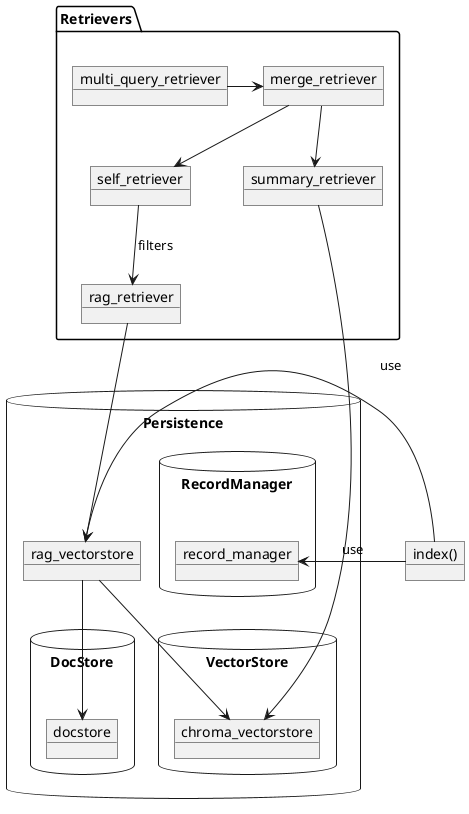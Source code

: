 #%% raw
%%plantuml

@startuml


database "Persistence" {
    object rag_vectorstore
    database "VectorStore"{
        object chroma_vectorstore
    }
    database "DocStore" {
        object docstore
    }

    database "RecordManager" {
        object record_manager
    }
}

package "Retrievers" {
    object rag_retriever
    object multi_query_retriever
    object merge_retriever
    object self_retriever
    object summary_retriever

    summary_retriever --> chroma_vectorstore
    rag_vectorstore --> chroma_vectorstore
    self_retriever --> rag_retriever : "filters"
    rag_retriever --> rag_vectorstore
    rag_vectorstore --> docstore
    merge_retriever --> summary_retriever
    merge_retriever --> self_retriever
    multi_query_retriever -> merge_retriever
}

'package "Compressors" {
'
'    object compression_retriever
'
'    package "Filters" {
'        object embeddings_filter
'        object long_context_reoder
'    }
'    compression_retriever *--> embeddings_filter
'    compression_retriever --> multi_query_retriever
'    embeddings_filter --> long_context_reoder
'}
'object final_retriever
'final_retriever -> compression_retriever


object "index()" as index
rag_vectorstore <- index : use
record_manager <- index : use

@enduml